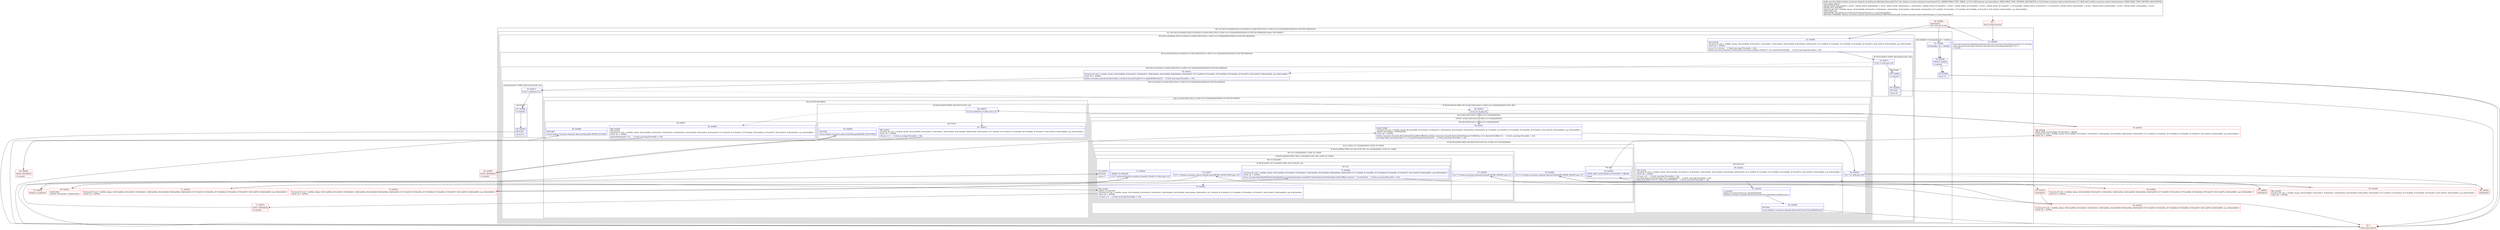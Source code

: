 digraph "CFG forkotlinx.coroutines.channels.ArrayChannel.offerSelectInternal(Ljava\/lang\/Object;Lkotlinx\/coroutines\/selects\/SelectInstance;)Ljava\/lang\/Object;" {
subgraph cluster_Region_702744935 {
label = "R(2:1|(2:3|(2:(2:43|44)|(2:5|(2:(2:41|42)|(2:(1:(2:8|(3:30|31|32)(1:(1:28)(1:(3:(1:22)|24|26)(0)))))(0)|(2:(2:35|37)|(2:38|40))))))))";
node [shape=record,color=blue];
Node_51 [shape=record,label="{51\:\ 0x0000|java.util.concurrent.locks.ReentrantLock java.util.concurrent.locks.ReentrantLock r1 = r10.lock\ljava.util.concurrent.locks.Lock java.util.concurrent.locks.ReentrantLock r3 = r1\lr3.lock()\l}"];
subgraph cluster_TryCatchRegion_1156132397 {
label = "Try: R(2:3|(2:(2:43|44)|(2:5|(2:(2:41|42)|(2:(1:(2:8|(3:30|31|32)(1:(1:28)(1:(3:(1:22)|24|26)(0)))))(0)|(2:(2:35|37)|(2:38|40))))))) finally: R(3:45|46|47)";
node [shape=record,color=blue];
subgraph cluster_Region_288242249 {
label = "R(2:3|(2:(2:43|44)|(2:5|(2:(2:41|42)|(2:(1:(2:8|(3:30|31|32)(1:(1:28)(1:(3:(1:22)|24|26)(0)))))(0)|(2:(2:35|37)|(2:38|40)))))))";
node [shape=record,color=blue];
Node_52 [shape=record,label="{52\:\ 0x000b|TRY_ENTER\lTryCatch #0 \{all \-\> 0x009a, blocks: (B:52:0x000b, B:54:0x0013, B:58:0x001c, B:60:0x002a, B:63:0x0049, B:66:0x004e, B:69:0x0053, B:71:0x0059, B:74:0x005e, B:75:0x006d, B:76:0x006e, B:79:0x0075, B:81:0x007b, B:84:0x0085), top: B:94:0x000b \}\lCatch: all \-\> 0x009a\l|int int r5 = r10.size     \/\/ Catch: java.lang.Throwable \-\> L9a\lkotlinx.coroutines.channels.Closed kotlinx.coroutines.channels.Closed\<?\> r6 = getClosedForSend()     \/\/ Catch: java.lang.Throwable \-\> L9a\l}"];
subgraph cluster_Region_922783932 {
label = "R(2:(2:43|44)|(2:5|(2:(2:41|42)|(2:(1:(2:8|(3:30|31|32)(1:(1:28)(1:(3:(1:22)|24|26)(0)))))(0)|(2:(2:35|37)|(2:38|40))))))";
node [shape=record,color=blue];
subgraph cluster_IfRegion_566639491 {
label = "IF [B:53:0x0011] THEN: R(2:43|44) ELSE: null";
node [shape=record,color=blue];
Node_53 [shape=record,label="{53\:\ 0x0011|if (r6 != null) goto L43\l}"];
subgraph cluster_Region_47749985 {
label = "R(2:43|44)";
node [shape=record,color=blue];
Node_89 [shape=record,label="{89\:\ 0x0094|r3.unlock()\l}"];
Node_90 [shape=record,label="{90\:\ 0x0099|RETURN\l|return r6\l}"];
}
}
subgraph cluster_Region_390702717 {
label = "R(2:5|(2:(2:41|42)|(2:(1:(2:8|(3:30|31|32)(1:(1:28)(1:(3:(1:22)|24|26)(0)))))(0)|(2:(2:35|37)|(2:38|40)))))";
node [shape=record,color=blue];
Node_54 [shape=record,label="{54\:\ 0x0013|TryCatch #0 \{all \-\> 0x009a, blocks: (B:52:0x000b, B:54:0x0013, B:58:0x001c, B:60:0x002a, B:63:0x0049, B:66:0x004e, B:69:0x0053, B:71:0x0059, B:74:0x005e, B:75:0x006d, B:76:0x006e, B:79:0x0075, B:81:0x007b, B:84:0x0085), top: B:94:0x000b \}\lCatch: all \-\> 0x009a\l|kotlinx.coroutines.internal.Symbol kotlinx.coroutines.internal.Symbol r6 = updateBufferSize(r5)     \/\/ Catch: java.lang.Throwable \-\> L9a\l}"];
subgraph cluster_Region_119095180 {
label = "R(2:(2:41|42)|(2:(1:(2:8|(3:30|31|32)(1:(1:28)(1:(3:(1:22)|24|26)(0)))))(0)|(2:(2:35|37)|(2:38|40))))";
node [shape=record,color=blue];
subgraph cluster_IfRegion_1172674702 {
label = "IF [B:55:0x0017] THEN: R(2:41|42) ELSE: null";
node [shape=record,color=blue];
Node_55 [shape=record,label="{55\:\ 0x0017|if (r6 != null) goto L41\l}"];
subgraph cluster_Region_1914605550 {
label = "R(2:41|42)";
node [shape=record,color=blue];
Node_87 [shape=record,label="{87\:\ 0x008e|r3.unlock()\l}"];
Node_88 [shape=record,label="{88\:\ 0x0093|RETURN\l|return r6\l}"];
}
}
subgraph cluster_Region_865525755 {
label = "R(2:(1:(2:8|(3:30|31|32)(1:(1:28)(1:(3:(1:22)|24|26)(0)))))(0)|(2:(2:35|37)|(2:38|40)))";
node [shape=record,color=blue];
subgraph cluster_IfRegion_1617046799 {
label = "IF [B:56:0x0019] THEN: R(1:(2:8|(3:30|31|32)(1:(1:28)(1:(3:(1:22)|24|26)(0))))) ELSE: R(0)";
node [shape=record,color=blue];
Node_56 [shape=record,label="{56\:\ 0x0019|if (r5 == 0) goto L8\l}"];
subgraph cluster_Region_1048774626 {
label = "R(1:(2:8|(3:30|31|32)(1:(1:28)(1:(3:(1:22)|24|26)(0)))))";
node [shape=record,color=blue];
subgraph cluster_LoopRegion_230024702 {
label = "LOOP:0: (2:8|(3:30|31|32)(1:(1:28)(1:(3:(1:22)|24|26)(0))))";
node [shape=record,color=blue];
subgraph cluster_Region_633695159 {
label = "R(2:8|(3:30|31|32)(1:(1:28)(1:(3:(1:22)|24|26)(0))))";
node [shape=record,color=blue];
Node_58 [shape=record,label="{58\:\ 0x001c|LOOP_START\lTryCatch #0 \{all \-\> 0x009a, blocks: (B:52:0x000b, B:54:0x0013, B:58:0x001c, B:60:0x002a, B:63:0x0049, B:66:0x004e, B:69:0x0053, B:71:0x0059, B:74:0x005e, B:75:0x006d, B:76:0x006e, B:79:0x0075, B:81:0x007b, B:84:0x0085), top: B:94:0x000b \}\lLOOP:0: B:58:0x001c\-\>B:68:0x0052\lCatch: all \-\> 0x009a\l|kotlinx.coroutines.channels.AbstractSendChannel$TryOfferDesc kotlinx.coroutines.channels.AbstractSendChannel.TryOfferDesc r6 = describeTryOffer(r11)     \/\/ Catch: java.lang.Throwable \-\> L9a\ljava.lang.Object java.lang.Object r7 = r12.performAtomicTrySelect(r6)     \/\/ Catch: java.lang.Throwable \-\> L9a\l}"];
subgraph cluster_IfRegion_506837583 {
label = "IF [B:59:0x0028] THEN: R(3:30|31|32) ELSE: R(1:(1:28)(1:(3:(1:22)|24|26)(0)))";
node [shape=record,color=blue];
Node_59 [shape=record,label="{59\:\ 0x0028|if (r7 == null) goto L29\l}"];
subgraph cluster_Region_1727145422 {
label = "R(3:30|31|32)";
node [shape=record,color=blue];
Node_60 [shape=record,label="{60\:\ 0x002a|TRY_LEAVE\lTryCatch #0 \{all \-\> 0x009a, blocks: (B:52:0x000b, B:54:0x0013, B:58:0x001c, B:60:0x002a, B:63:0x0049, B:66:0x004e, B:69:0x0053, B:71:0x0059, B:74:0x005e, B:75:0x006d, B:76:0x006e, B:79:0x0075, B:81:0x007b, B:84:0x0085), top: B:94:0x000b \}\lCatch: all \-\> 0x009a\l|r10.size = r5     \/\/ Catch: java.lang.Throwable \-\> L9a\ljava.lang.Object java.lang.Object r8 = r6.getResult()     \/\/ Catch: java.lang.Throwable \-\> L9a\lkotlin.Unit kotlin.Unit r4 = kotlin.Unit.INSTANCE     \/\/ Catch: java.lang.Throwable \-\> L9a\l}"];
Node_61 [shape=record,label="{61\:\ 0x0034|r3.unlock()\lkotlin.jvm.internal.Intrinsics.checkNotNull(r8)\l((kotlinx.coroutines.channels.ReceiveOrClosed) r8).completeResumeReceive(r11)\l}"];
Node_62 [shape=record,label="{62\:\ 0x0048|RETURN\l|return ((kotlinx.coroutines.channels.ReceiveOrClosed) r8).getOfferResult()\l}"];
}
subgraph cluster_Region_1126063771 {
label = "R(1:(1:28)(1:(3:(1:22)|24|26)(0))) | ELSE_IF_CHAIN\l";
node [shape=record,color=blue];
subgraph cluster_IfRegion_247435305 {
label = "IF [B:64:0x004b] THEN: R(1:28) ELSE: R(1:(3:(1:22)|24|26)(0)) | ELSE_IF_CHAIN\l";
node [shape=record,color=blue];
Node_64 [shape=record,label="{64\:\ 0x004b|if (r7 == kotlinx.coroutines.channels.AbstractChannelKt.OFFER_FAILED) goto L27\l}"];
subgraph cluster_Region_1190279172 {
label = "R(1:28)";
node [shape=record,color=blue];
Node_65 [shape=record,label="{65\:\ 0x004d|EDGE_INSN: B:65:0x004d\-\>B:79:0x0075 ?: BREAK  \l|break\l}"];
}
subgraph cluster_Region_1625852719 {
label = "R(1:(3:(1:22)|24|26)(0)) | ELSE_IF_CHAIN\l";
node [shape=record,color=blue];
subgraph cluster_IfRegion_1735874712 {
label = "IF [B:67:0x0050] THEN: R(3:(1:22)|24|26) ELSE: R(0) | ELSE_IF_CHAIN\l";
node [shape=record,color=blue];
Node_67 [shape=record,label="{67\:\ 0x0050|if (r7 != kotlinx.coroutines.internal.AtomicKt.RETRY_ATOMIC) goto L15\l}"];
subgraph cluster_Region_1786894533 {
label = "R(3:(1:22)|24|26)";
node [shape=record,color=blue];
subgraph cluster_IfRegion_1776357138 {
label = "IF [B:70:0x0057, B:72:0x005b] THEN: R(1:22) ELSE: null";
node [shape=record,color=blue];
Node_70 [shape=record,label="{70\:\ 0x0057|if (r7 != kotlinx.coroutines.selects.SelectKt.getALREADY_SELECTED()) goto L18\l}"];
Node_72 [shape=record,label="{72\:\ 0x005b|ADDED_TO_REGION\l|if ((r7 instanceof kotlinx.coroutines.channels.Closed) == false) goto L21\l}"];
subgraph cluster_Region_1513437091 {
label = "R(1:22)";
node [shape=record,color=blue];
Node_75 [shape=record,label="{75\:\ 0x006d|TryCatch #0 \{all \-\> 0x009a, blocks: (B:52:0x000b, B:54:0x0013, B:58:0x001c, B:60:0x002a, B:63:0x0049, B:66:0x004e, B:69:0x0053, B:71:0x0059, B:74:0x005e, B:75:0x006d, B:76:0x006e, B:79:0x0075, B:81:0x007b, B:84:0x0085), top: B:94:0x000b \}\lCatch: all \-\> 0x009a\l|throw new java.lang.IllegalStateException(kotlin.jvm.internal.Intrinsics.stringPlus(\"performAtomicTrySelect(describeTryOffer) returned \", r7).toString())     \/\/ Catch: java.lang.Throwable \-\> L9a\l}"];
}
}
Node_76 [shape=record,label="{76\:\ 0x006e|TRY_LEAVE\lADDED_TO_REGION\lTryCatch #0 \{all \-\> 0x009a, blocks: (B:52:0x000b, B:54:0x0013, B:58:0x001c, B:60:0x002a, B:63:0x0049, B:66:0x004e, B:69:0x0053, B:71:0x0059, B:74:0x005e, B:75:0x006d, B:76:0x006e, B:79:0x0075, B:81:0x007b, B:84:0x0085), top: B:94:0x000b \}\lCatch: all \-\> 0x009a\l|r10.size = r5     \/\/ Catch: java.lang.Throwable \-\> L9a\l}"];
Node_78 [shape=record,label="{78\:\ 0x0074|RETURN\l|return r7\l}"];
}
subgraph cluster_Region_1120930009 {
label = "R(0)";
node [shape=record,color=blue];
}
}
}
}
}
}
}
}
}
subgraph cluster_Region_1938521246 {
label = "R(0)";
node [shape=record,color=blue];
}
}
subgraph cluster_Region_619600115 {
label = "R(2:(2:35|37)|(2:38|40))";
node [shape=record,color=blue];
subgraph cluster_IfRegion_8068786 {
label = "IF [B:80:0x0079] THEN: R(2:35|37) ELSE: null";
node [shape=record,color=blue];
Node_80 [shape=record,label="{80\:\ 0x0079|if (r12.trySelect() == false) goto L35\l}"];
subgraph cluster_Region_169696174 {
label = "R(2:35|37)";
node [shape=record,color=blue];
Node_81 [shape=record,label="{81\:\ 0x007b|TRY_LEAVE\lTryCatch #0 \{all \-\> 0x009a, blocks: (B:52:0x000b, B:54:0x0013, B:58:0x001c, B:60:0x002a, B:63:0x0049, B:66:0x004e, B:69:0x0053, B:71:0x0059, B:74:0x005e, B:75:0x006d, B:76:0x006e, B:79:0x0075, B:81:0x007b, B:84:0x0085), top: B:94:0x000b \}\lCatch: all \-\> 0x009a\l|r10.size = r5     \/\/ Catch: java.lang.Throwable \-\> L9a\l}"];
Node_83 [shape=record,label="{83\:\ 0x0084|RETURN\l|return kotlinx.coroutines.selects.SelectKt.getALREADY_SELECTED()\l}"];
}
}
subgraph cluster_Region_1346203358 {
label = "R(2:38|40)";
node [shape=record,color=blue];
Node_84 [shape=record,label="{84\:\ 0x0085|TRY_ENTER\lTRY_LEAVE\lTryCatch #0 \{all \-\> 0x009a, blocks: (B:52:0x000b, B:54:0x0013, B:58:0x001c, B:60:0x002a, B:63:0x0049, B:66:0x004e, B:69:0x0053, B:71:0x0059, B:74:0x005e, B:75:0x006d, B:76:0x006e, B:79:0x0075, B:81:0x007b, B:84:0x0085), top: B:94:0x000b \}\lCatch: all \-\> 0x009a\l|enqueueElement(r5, r11)     \/\/ Catch: java.lang.Throwable \-\> L9a\l}"];
Node_86 [shape=record,label="{86\:\ 0x008d|RETURN\l|return kotlinx.coroutines.channels.AbstractChannelKt.OFFER_SUCCESS\l}"];
}
}
}
}
}
}
}
subgraph cluster_Region_1475063878 {
label = "R(3:45|46|47) | ExcHandler: all \-\> 0x009a\l";
node [shape=record,color=blue];
Node_91 [shape=record,label="{91\:\ 0x009a|ExcHandler: all \-\> 0x009a\l}"];
Node_92 [shape=record,label="{92\:\ 0x009b|FINALLY_INSNS\l|r3.unlock()\l}"];
Node_93 [shape=record,label="{93\:\ 0x009e|throw r4\l}"];
}
}
}
subgraph cluster_Region_1475063878 {
label = "R(3:45|46|47) | ExcHandler: all \-\> 0x009a\l";
node [shape=record,color=blue];
Node_91 [shape=record,label="{91\:\ 0x009a|ExcHandler: all \-\> 0x009a\l}"];
Node_92 [shape=record,label="{92\:\ 0x009b|FINALLY_INSNS\l|r3.unlock()\l}"];
Node_93 [shape=record,label="{93\:\ 0x009e|throw r4\l}"];
}
Node_49 [shape=record,color=red,label="{49\:\ ?|MTH_ENTER_BLOCK\l}"];
Node_94 [shape=record,color=red,label="{94\:\ 0x000b|SYNTHETIC\lEXC_TOP_SPLITTER\l}"];
Node_63 [shape=record,color=red,label="{63\:\ 0x0049|TRY_ENTER\lTryCatch #0 \{all \-\> 0x009a, blocks: (B:52:0x000b, B:54:0x0013, B:58:0x001c, B:60:0x002a, B:63:0x0049, B:66:0x004e, B:69:0x0053, B:71:0x0059, B:74:0x005e, B:75:0x006d, B:76:0x006e, B:79:0x0075, B:81:0x007b, B:84:0x0085), top: B:94:0x000b \}\lCatch: all \-\> 0x009a\l}"];
Node_66 [shape=record,color=red,label="{66\:\ 0x004e|TryCatch #0 \{all \-\> 0x009a, blocks: (B:52:0x000b, B:54:0x0013, B:58:0x001c, B:60:0x002a, B:63:0x0049, B:66:0x004e, B:69:0x0053, B:71:0x0059, B:74:0x005e, B:75:0x006d, B:76:0x006e, B:79:0x0075, B:81:0x007b, B:84:0x0085), top: B:94:0x000b \}\lCatch: all \-\> 0x009a\l}"];
Node_68 [shape=record,color=red,label="{68\:\ 0x0052|LOOP_END\lLOOP:0: B:58:0x001c\-\>B:68:0x0052\l}"];
Node_95 [shape=record,color=red,label="{95\:\ 0x0053|SYNTHETIC\l}"];
Node_69 [shape=record,color=red,label="{69\:\ 0x0053|TryCatch #0 \{all \-\> 0x009a, blocks: (B:52:0x000b, B:54:0x0013, B:58:0x001c, B:60:0x002a, B:63:0x0049, B:66:0x004e, B:69:0x0053, B:71:0x0059, B:74:0x005e, B:75:0x006d, B:76:0x006e, B:79:0x0075, B:81:0x007b, B:84:0x0085), top: B:94:0x000b \}\lCatch: all \-\> 0x009a\l}"];
Node_71 [shape=record,color=red,label="{71\:\ 0x0059|TryCatch #0 \{all \-\> 0x009a, blocks: (B:52:0x000b, B:54:0x0013, B:58:0x001c, B:60:0x002a, B:63:0x0049, B:66:0x004e, B:69:0x0053, B:71:0x0059, B:74:0x005e, B:75:0x006d, B:76:0x006e, B:79:0x0075, B:81:0x007b, B:84:0x0085), top: B:94:0x000b \}\lCatch: all \-\> 0x009a\l}"];
Node_73 [shape=record,color=red,label="{73\:\ 0x005d|ADDED_TO_REGION\l}"];
Node_74 [shape=record,color=red,label="{74\:\ 0x005e|TryCatch #0 \{all \-\> 0x009a, blocks: (B:52:0x000b, B:54:0x0013, B:58:0x001c, B:60:0x002a, B:63:0x0049, B:66:0x004e, B:69:0x0053, B:71:0x0059, B:74:0x005e, B:75:0x006d, B:76:0x006e, B:79:0x0075, B:81:0x007b, B:84:0x0085), top: B:94:0x000b \}\lCatch: all \-\> 0x009a\l}"];
Node_50 [shape=record,color=red,label="{50\:\ ?|MTH_EXIT_BLOCK\l}"];
Node_77 [shape=record,color=red,label="{77\:\ 0x0071|DONT_GENERATE\l|r3.unlock()\l}"];
Node_97 [shape=record,color=red,label="{97\:\ 0x004d|SYNTHETIC\l}"];
Node_96 [shape=record,color=red,label="{96\:\ 0x002a|SYNTHETIC\l}"];
Node_79 [shape=record,color=red,label="{79\:\ 0x0075|TRY_ENTER\lEDGE_INSN: B:65:0x004d\-\>B:79:0x0075 ?: BREAK  \lTryCatch #0 \{all \-\> 0x009a, blocks: (B:52:0x000b, B:54:0x0013, B:58:0x001c, B:60:0x002a, B:63:0x0049, B:66:0x004e, B:69:0x0053, B:71:0x0059, B:74:0x005e, B:75:0x006d, B:76:0x006e, B:79:0x0075, B:81:0x007b, B:84:0x0085), top: B:94:0x000b \}\lCatch: all \-\> 0x009a\l}"];
Node_82 [shape=record,color=red,label="{82\:\ 0x0081|DONT_GENERATE\l|r3.unlock()\l}"];
Node_85 [shape=record,color=red,label="{85\:\ 0x008a|DONT_GENERATE\l|r3.unlock()\l}"];
MethodNode[shape=record,label="{public java.lang.Object kotlinx.coroutines.channels.ArrayChannel.offerSelectInternal((r10v0 'this' kotlinx.coroutines.channels.ArrayChannel\<E\> A[IMMUTABLE_TYPE, THIS]), (r11v0 E A[D('element' java.lang.Object), IMMUTABLE_TYPE, METHOD_ARGUMENT]), (r12v0 kotlinx.coroutines.selects.SelectInstance\<?\> A[D('select' kotlinx.coroutines.selects.SelectInstance), IMMUTABLE_TYPE, METHOD_ARGUMENT]))  | USE_LINES_HINTS\lCROSS_EDGE: B:83:0x0084 \-\> B:50:?, CROSS_EDGE: B:86:0x008d \-\> B:50:?, BACK_EDGE: B:68:0x0052 \-\> B:58:0x001c, CROSS_EDGE: B:78:0x0074 \-\> B:50:?, CROSS_EDGE: B:75:0x006d \-\> B:50:?, CROSS_EDGE: B:70:0x0057 \-\> B:76:0x006e, CROSS_EDGE: B:56:0x0019 \-\> B:79:0x0075, CROSS_EDGE: B:88:0x0093 \-\> B:50:?, CROSS_EDGE: B:90:0x0099 \-\> B:50:?, CROSS_EDGE: B:93:0x009e \-\> B:50:?\lINLINE_NOT_NEEDED\lTryCatch #0 \{all \-\> 0x009a, blocks: (B:52:0x000b, B:54:0x0013, B:58:0x001c, B:60:0x002a, B:63:0x0049, B:66:0x004e, B:69:0x0053, B:71:0x0059, B:74:0x005e, B:75:0x006d, B:76:0x006e, B:79:0x0075, B:81:0x007b, B:84:0x0085), top: B:94:0x000b \}\lTYPE_VARS: [E]\lSIGNATURE: (TE;Lkotlinx\/coroutines\/selects\/SelectInstance\<*\>;)Ljava\/lang\/Object;\lMETHOD_OVERRIDE: [kotlinx.coroutines.channels.AbstractSendChannel.offerSelectInternal(E, kotlinx.coroutines.selects.SelectInstance\<?\>):java.lang.Object]\l}"];
MethodNode -> Node_49;Node_51 -> Node_94;
Node_52 -> Node_53;
Node_53 -> Node_54[style=dashed];
Node_53 -> Node_89;
Node_89 -> Node_90;
Node_90 -> Node_50;
Node_54 -> Node_55;
Node_55 -> Node_56[style=dashed];
Node_55 -> Node_87;
Node_87 -> Node_88;
Node_88 -> Node_50;
Node_56 -> Node_58;
Node_56 -> Node_79[style=dashed];
Node_58 -> Node_59;
Node_59 -> Node_63[style=dashed];
Node_59 -> Node_96;
Node_60 -> Node_61;
Node_61 -> Node_62;
Node_62 -> Node_50;
Node_64 -> Node_66[style=dashed];
Node_64 -> Node_97;
Node_65 -> Node_79;
Node_67 -> Node_68[style=dashed];
Node_67 -> Node_95;
Node_70 -> Node_71;
Node_70 -> Node_76[style=dashed];
Node_72 -> Node_73[style=dashed];
Node_72 -> Node_74;
Node_75 -> Node_50;
Node_76 -> Node_77;
Node_78 -> Node_50;
Node_80 -> Node_81;
Node_80 -> Node_84[style=dashed];
Node_81 -> Node_82;
Node_83 -> Node_50;
Node_84 -> Node_85;
Node_86 -> Node_50;
Node_91 -> Node_92;
Node_92 -> Node_93;
Node_93 -> Node_50;
Node_91 -> Node_92;
Node_92 -> Node_93;
Node_93 -> Node_50;
Node_49 -> Node_51;
Node_94 -> Node_52;
Node_94 -> Node_91;
Node_63 -> Node_64;
Node_66 -> Node_67;
Node_68 -> Node_58;
Node_95 -> Node_69;
Node_69 -> Node_70;
Node_71 -> Node_72;
Node_73 -> Node_76;
Node_74 -> Node_75;
Node_77 -> Node_78;
Node_97 -> Node_65;
Node_96 -> Node_60;
Node_79 -> Node_80;
Node_82 -> Node_83;
Node_85 -> Node_86;
}


